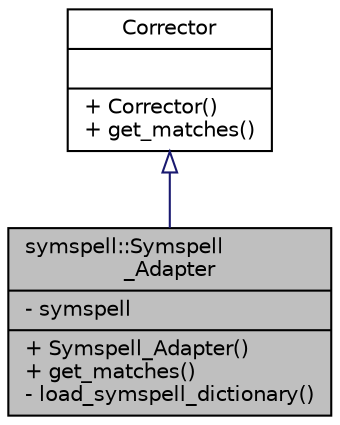 digraph "symspell::Symspell_Adapter"
{
 // LATEX_PDF_SIZE
  edge [fontname="Helvetica",fontsize="10",labelfontname="Helvetica",labelfontsize="10"];
  node [fontname="Helvetica",fontsize="10",shape=record];
  Node0 [label="{symspell::Symspell\l_Adapter\n|- symspell\l|+ Symspell_Adapter()\l+ get_matches()\l- load_symspell_dictionary()\l}",height=0.2,width=0.4,color="black", fillcolor="grey75", style="filled", fontcolor="black",tooltip="Interface to SymSpell class. Adaptation includes dictionary loading and passing word for correction p..."];
  Node1 -> Node0 [dir="back",color="midnightblue",fontsize="10",style="solid",arrowtail="onormal",fontname="Helvetica"];
  Node1 [label="{Corrector\n||+ Corrector()\l+ get_matches()\l}",height=0.2,width=0.4,color="black", fillcolor="white", style="filled",URL="$class_corrector.html",tooltip="Provides a base for correction algorithms."];
}
